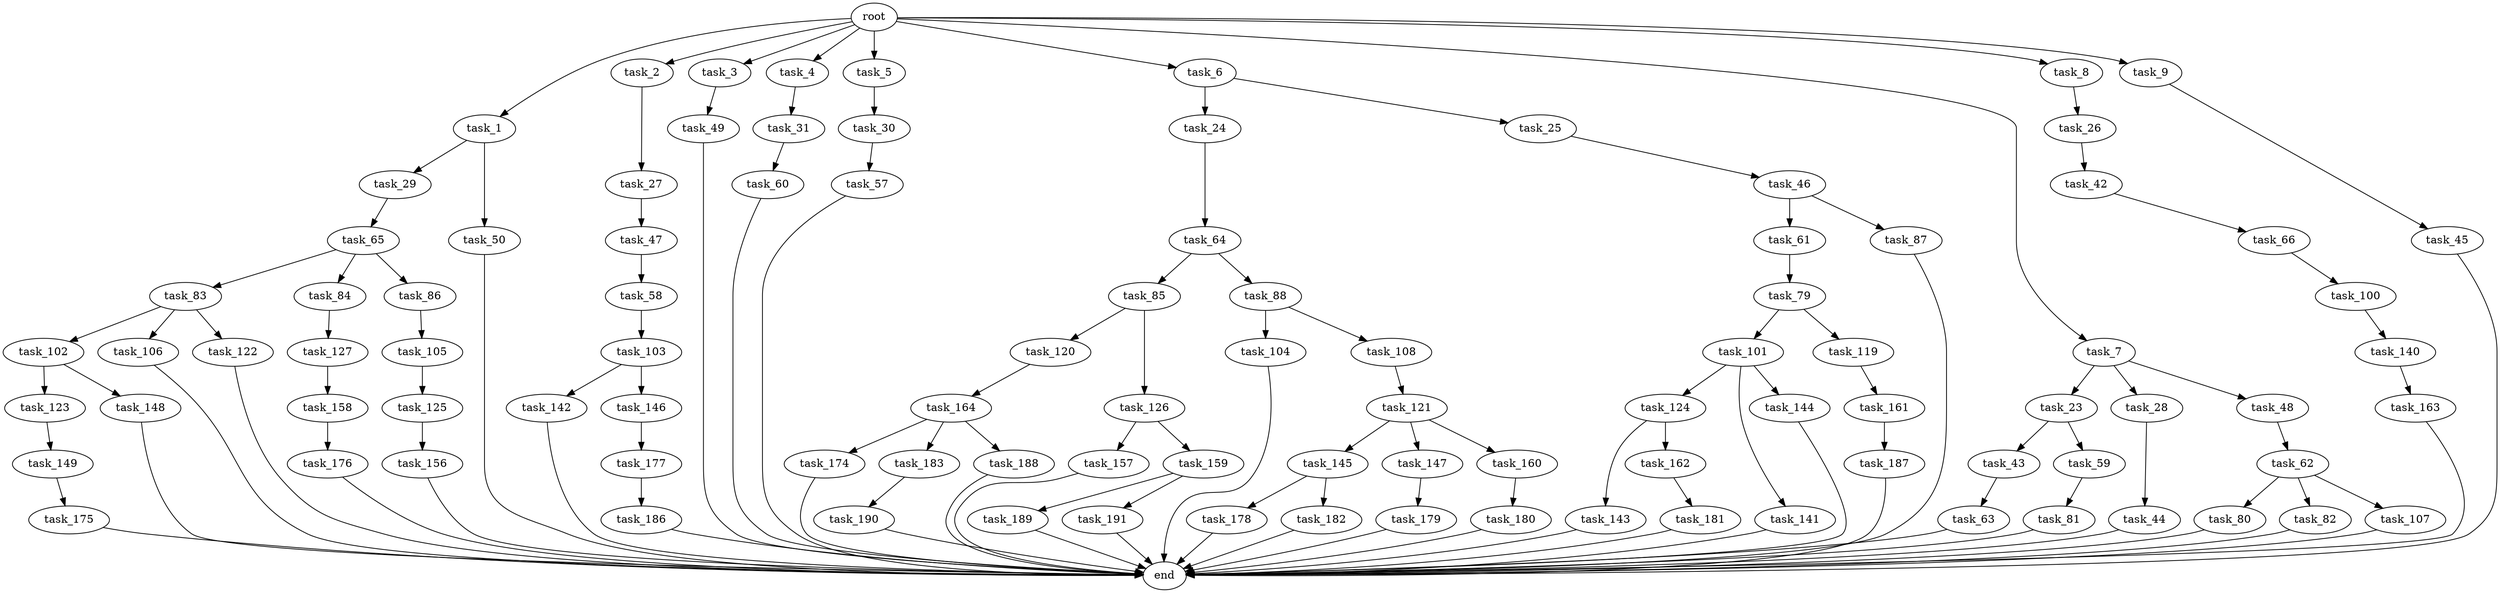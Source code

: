 digraph G {
  root [size="0.000000"];
  task_1 [size="2.048000"];
  task_2 [size="2.048000"];
  task_3 [size="2.048000"];
  task_4 [size="2.048000"];
  task_5 [size="2.048000"];
  task_6 [size="2.048000"];
  task_7 [size="2.048000"];
  task_8 [size="2.048000"];
  task_9 [size="2.048000"];
  task_23 [size="618475290.624000"];
  task_24 [size="618475290.624000"];
  task_25 [size="618475290.624000"];
  task_26 [size="68719476.736000"];
  task_27 [size="618475290.624000"];
  task_28 [size="618475290.624000"];
  task_29 [size="1391569403.904000"];
  task_30 [size="1717986918.400000"];
  task_31 [size="618475290.624000"];
  task_42 [size="841813590.016000"];
  task_43 [size="154618822.656000"];
  task_44 [size="841813590.016000"];
  task_45 [size="1391569403.904000"];
  task_46 [size="841813590.016000"];
  task_47 [size="841813590.016000"];
  task_48 [size="618475290.624000"];
  task_49 [size="429496729.600000"];
  task_50 [size="1391569403.904000"];
  task_57 [size="618475290.624000"];
  task_58 [size="1099511627.776000"];
  task_59 [size="154618822.656000"];
  task_60 [size="429496729.600000"];
  task_61 [size="1391569403.904000"];
  task_62 [size="1099511627.776000"];
  task_63 [size="274877906.944000"];
  task_64 [size="1391569403.904000"];
  task_65 [size="1099511627.776000"];
  task_66 [size="1391569403.904000"];
  task_79 [size="1099511627.776000"];
  task_80 [size="618475290.624000"];
  task_81 [size="1717986918.400000"];
  task_82 [size="618475290.624000"];
  task_83 [size="429496729.600000"];
  task_84 [size="429496729.600000"];
  task_85 [size="1717986918.400000"];
  task_86 [size="429496729.600000"];
  task_87 [size="1391569403.904000"];
  task_88 [size="1717986918.400000"];
  task_100 [size="274877906.944000"];
  task_101 [size="841813590.016000"];
  task_102 [size="68719476.736000"];
  task_103 [size="1099511627.776000"];
  task_104 [size="1717986918.400000"];
  task_105 [size="154618822.656000"];
  task_106 [size="68719476.736000"];
  task_107 [size="618475290.624000"];
  task_108 [size="1717986918.400000"];
  task_119 [size="841813590.016000"];
  task_120 [size="618475290.624000"];
  task_121 [size="274877906.944000"];
  task_122 [size="68719476.736000"];
  task_123 [size="1717986918.400000"];
  task_124 [size="618475290.624000"];
  task_125 [size="429496729.600000"];
  task_126 [size="618475290.624000"];
  task_127 [size="154618822.656000"];
  task_140 [size="429496729.600000"];
  task_141 [size="618475290.624000"];
  task_142 [size="429496729.600000"];
  task_143 [size="618475290.624000"];
  task_144 [size="618475290.624000"];
  task_145 [size="1099511627.776000"];
  task_146 [size="429496729.600000"];
  task_147 [size="1099511627.776000"];
  task_148 [size="1717986918.400000"];
  task_149 [size="68719476.736000"];
  task_156 [size="68719476.736000"];
  task_157 [size="618475290.624000"];
  task_158 [size="618475290.624000"];
  task_159 [size="618475290.624000"];
  task_160 [size="1099511627.776000"];
  task_161 [size="429496729.600000"];
  task_162 [size="618475290.624000"];
  task_163 [size="274877906.944000"];
  task_164 [size="429496729.600000"];
  task_174 [size="154618822.656000"];
  task_175 [size="1391569403.904000"];
  task_176 [size="154618822.656000"];
  task_177 [size="154618822.656000"];
  task_178 [size="618475290.624000"];
  task_179 [size="68719476.736000"];
  task_180 [size="1099511627.776000"];
  task_181 [size="274877906.944000"];
  task_182 [size="618475290.624000"];
  task_183 [size="154618822.656000"];
  task_186 [size="1717986918.400000"];
  task_187 [size="154618822.656000"];
  task_188 [size="154618822.656000"];
  task_189 [size="1391569403.904000"];
  task_190 [size="1391569403.904000"];
  task_191 [size="1391569403.904000"];
  end [size="0.000000"];

  root -> task_1 [size="1.000000"];
  root -> task_2 [size="1.000000"];
  root -> task_3 [size="1.000000"];
  root -> task_4 [size="1.000000"];
  root -> task_5 [size="1.000000"];
  root -> task_6 [size="1.000000"];
  root -> task_7 [size="1.000000"];
  root -> task_8 [size="1.000000"];
  root -> task_9 [size="1.000000"];
  task_1 -> task_29 [size="679477248.000000"];
  task_1 -> task_50 [size="679477248.000000"];
  task_2 -> task_27 [size="301989888.000000"];
  task_3 -> task_49 [size="209715200.000000"];
  task_4 -> task_31 [size="301989888.000000"];
  task_5 -> task_30 [size="838860800.000000"];
  task_6 -> task_24 [size="301989888.000000"];
  task_6 -> task_25 [size="301989888.000000"];
  task_7 -> task_23 [size="301989888.000000"];
  task_7 -> task_28 [size="301989888.000000"];
  task_7 -> task_48 [size="301989888.000000"];
  task_8 -> task_26 [size="33554432.000000"];
  task_9 -> task_45 [size="679477248.000000"];
  task_23 -> task_43 [size="75497472.000000"];
  task_23 -> task_59 [size="75497472.000000"];
  task_24 -> task_64 [size="679477248.000000"];
  task_25 -> task_46 [size="411041792.000000"];
  task_26 -> task_42 [size="411041792.000000"];
  task_27 -> task_47 [size="411041792.000000"];
  task_28 -> task_44 [size="411041792.000000"];
  task_29 -> task_65 [size="536870912.000000"];
  task_30 -> task_57 [size="301989888.000000"];
  task_31 -> task_60 [size="209715200.000000"];
  task_42 -> task_66 [size="679477248.000000"];
  task_43 -> task_63 [size="134217728.000000"];
  task_44 -> end [size="1.000000"];
  task_45 -> end [size="1.000000"];
  task_46 -> task_61 [size="679477248.000000"];
  task_46 -> task_87 [size="679477248.000000"];
  task_47 -> task_58 [size="536870912.000000"];
  task_48 -> task_62 [size="536870912.000000"];
  task_49 -> end [size="1.000000"];
  task_50 -> end [size="1.000000"];
  task_57 -> end [size="1.000000"];
  task_58 -> task_103 [size="536870912.000000"];
  task_59 -> task_81 [size="838860800.000000"];
  task_60 -> end [size="1.000000"];
  task_61 -> task_79 [size="536870912.000000"];
  task_62 -> task_80 [size="301989888.000000"];
  task_62 -> task_82 [size="301989888.000000"];
  task_62 -> task_107 [size="301989888.000000"];
  task_63 -> end [size="1.000000"];
  task_64 -> task_85 [size="838860800.000000"];
  task_64 -> task_88 [size="838860800.000000"];
  task_65 -> task_83 [size="209715200.000000"];
  task_65 -> task_84 [size="209715200.000000"];
  task_65 -> task_86 [size="209715200.000000"];
  task_66 -> task_100 [size="134217728.000000"];
  task_79 -> task_101 [size="411041792.000000"];
  task_79 -> task_119 [size="411041792.000000"];
  task_80 -> end [size="1.000000"];
  task_81 -> end [size="1.000000"];
  task_82 -> end [size="1.000000"];
  task_83 -> task_102 [size="33554432.000000"];
  task_83 -> task_106 [size="33554432.000000"];
  task_83 -> task_122 [size="33554432.000000"];
  task_84 -> task_127 [size="75497472.000000"];
  task_85 -> task_120 [size="301989888.000000"];
  task_85 -> task_126 [size="301989888.000000"];
  task_86 -> task_105 [size="75497472.000000"];
  task_87 -> end [size="1.000000"];
  task_88 -> task_104 [size="838860800.000000"];
  task_88 -> task_108 [size="838860800.000000"];
  task_100 -> task_140 [size="209715200.000000"];
  task_101 -> task_124 [size="301989888.000000"];
  task_101 -> task_141 [size="301989888.000000"];
  task_101 -> task_144 [size="301989888.000000"];
  task_102 -> task_123 [size="838860800.000000"];
  task_102 -> task_148 [size="838860800.000000"];
  task_103 -> task_142 [size="209715200.000000"];
  task_103 -> task_146 [size="209715200.000000"];
  task_104 -> end [size="1.000000"];
  task_105 -> task_125 [size="209715200.000000"];
  task_106 -> end [size="1.000000"];
  task_107 -> end [size="1.000000"];
  task_108 -> task_121 [size="134217728.000000"];
  task_119 -> task_161 [size="209715200.000000"];
  task_120 -> task_164 [size="209715200.000000"];
  task_121 -> task_145 [size="536870912.000000"];
  task_121 -> task_147 [size="536870912.000000"];
  task_121 -> task_160 [size="536870912.000000"];
  task_122 -> end [size="1.000000"];
  task_123 -> task_149 [size="33554432.000000"];
  task_124 -> task_143 [size="301989888.000000"];
  task_124 -> task_162 [size="301989888.000000"];
  task_125 -> task_156 [size="33554432.000000"];
  task_126 -> task_157 [size="301989888.000000"];
  task_126 -> task_159 [size="301989888.000000"];
  task_127 -> task_158 [size="301989888.000000"];
  task_140 -> task_163 [size="134217728.000000"];
  task_141 -> end [size="1.000000"];
  task_142 -> end [size="1.000000"];
  task_143 -> end [size="1.000000"];
  task_144 -> end [size="1.000000"];
  task_145 -> task_178 [size="301989888.000000"];
  task_145 -> task_182 [size="301989888.000000"];
  task_146 -> task_177 [size="75497472.000000"];
  task_147 -> task_179 [size="33554432.000000"];
  task_148 -> end [size="1.000000"];
  task_149 -> task_175 [size="679477248.000000"];
  task_156 -> end [size="1.000000"];
  task_157 -> end [size="1.000000"];
  task_158 -> task_176 [size="75497472.000000"];
  task_159 -> task_189 [size="679477248.000000"];
  task_159 -> task_191 [size="679477248.000000"];
  task_160 -> task_180 [size="536870912.000000"];
  task_161 -> task_187 [size="75497472.000000"];
  task_162 -> task_181 [size="134217728.000000"];
  task_163 -> end [size="1.000000"];
  task_164 -> task_174 [size="75497472.000000"];
  task_164 -> task_183 [size="75497472.000000"];
  task_164 -> task_188 [size="75497472.000000"];
  task_174 -> end [size="1.000000"];
  task_175 -> end [size="1.000000"];
  task_176 -> end [size="1.000000"];
  task_177 -> task_186 [size="838860800.000000"];
  task_178 -> end [size="1.000000"];
  task_179 -> end [size="1.000000"];
  task_180 -> end [size="1.000000"];
  task_181 -> end [size="1.000000"];
  task_182 -> end [size="1.000000"];
  task_183 -> task_190 [size="679477248.000000"];
  task_186 -> end [size="1.000000"];
  task_187 -> end [size="1.000000"];
  task_188 -> end [size="1.000000"];
  task_189 -> end [size="1.000000"];
  task_190 -> end [size="1.000000"];
  task_191 -> end [size="1.000000"];
}
